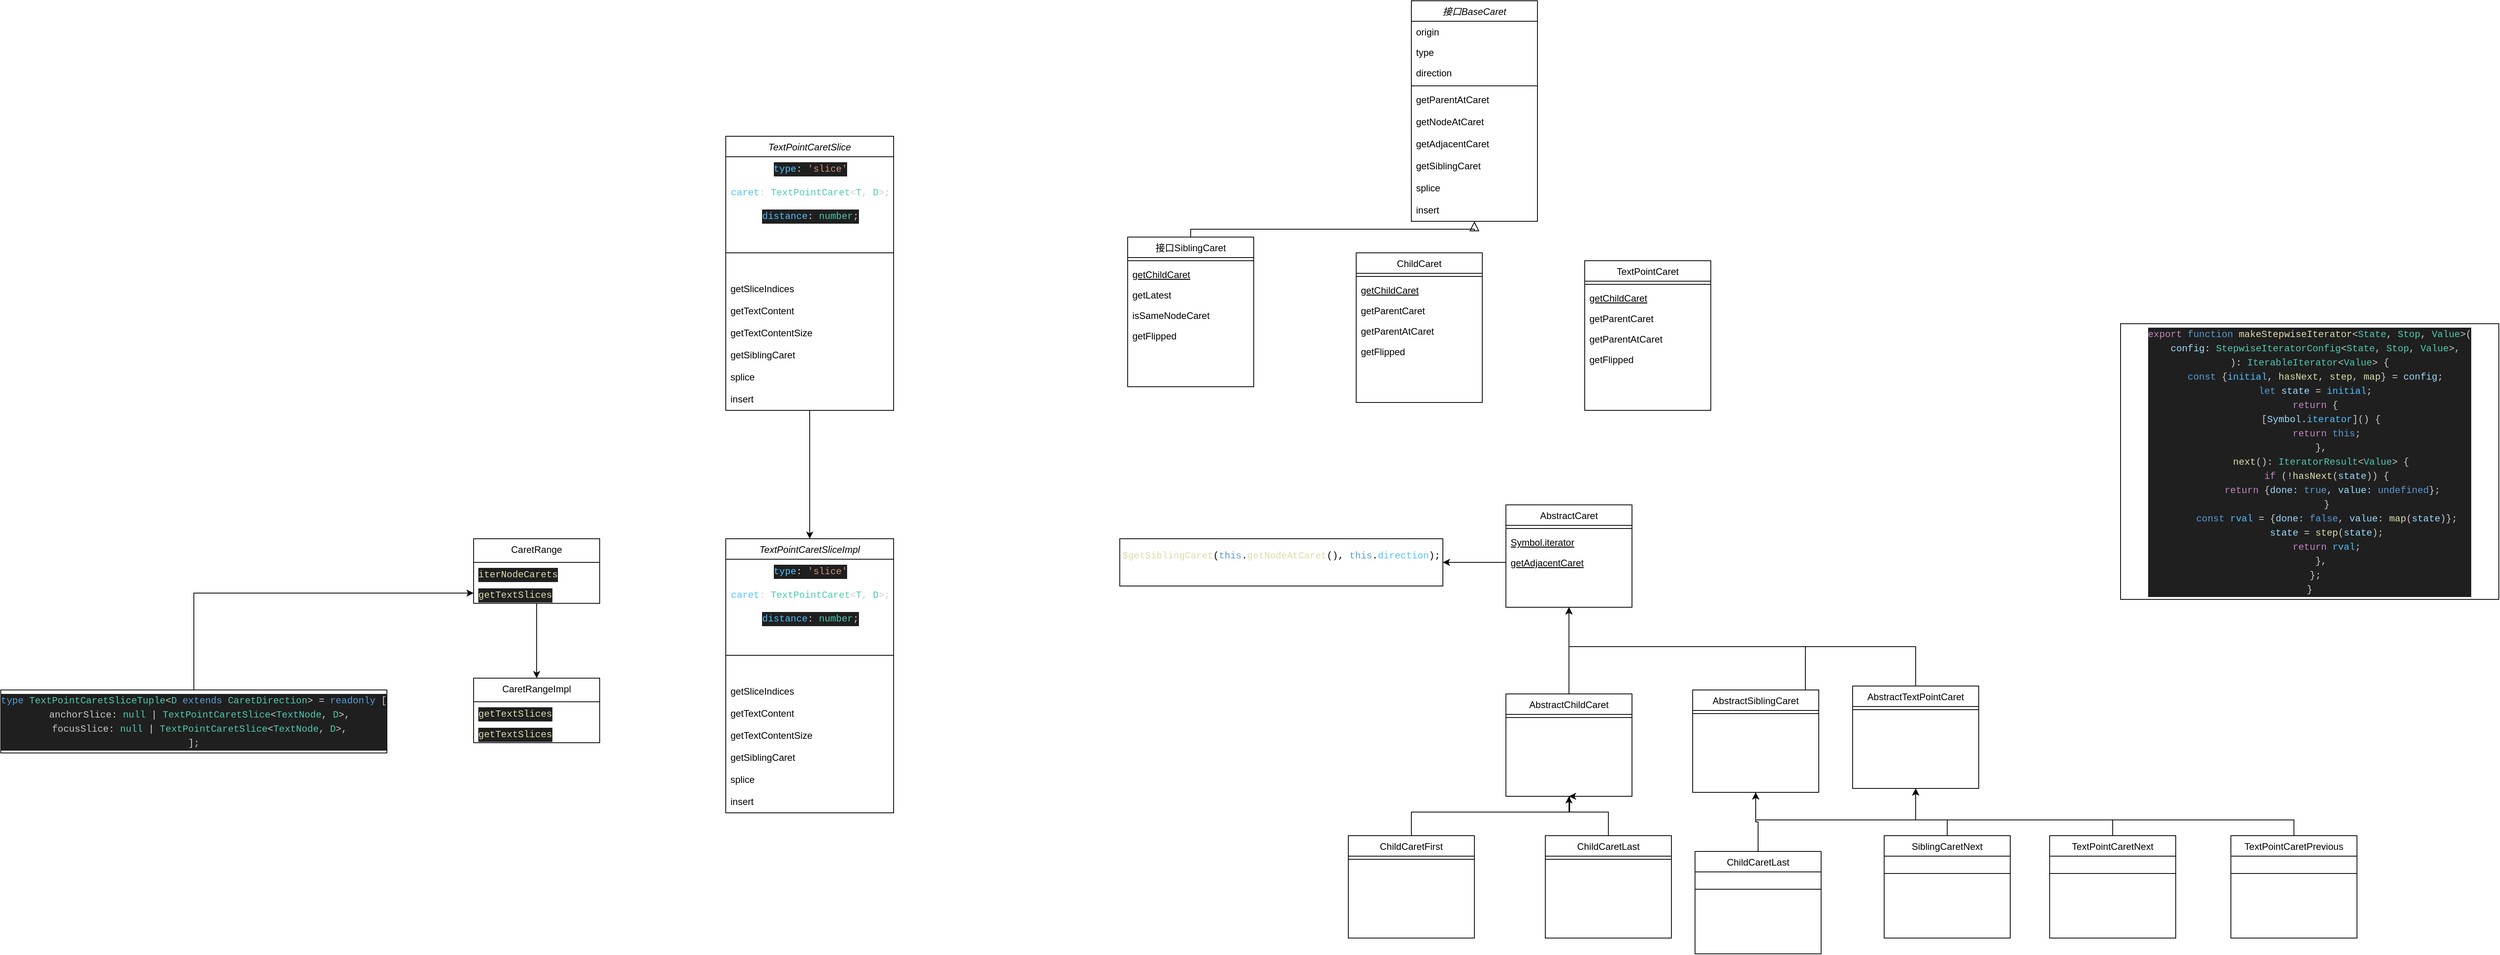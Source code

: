 <mxfile version="26.0.14">
  <diagram id="C5RBs43oDa-KdzZeNtuy" name="Page-1">
    <mxGraphModel dx="4419" dy="2664" grid="1" gridSize="10" guides="1" tooltips="1" connect="1" arrows="1" fold="1" page="1" pageScale="1" pageWidth="827" pageHeight="1169" math="0" shadow="0">
      <root>
        <mxCell id="WIyWlLk6GJQsqaUBKTNV-0" />
        <mxCell id="WIyWlLk6GJQsqaUBKTNV-1" parent="WIyWlLk6GJQsqaUBKTNV-0" />
        <mxCell id="zkfFHV4jXpPFQw0GAbJ--0" value="接口BaseCaret" style="swimlane;fontStyle=2;align=center;verticalAlign=top;childLayout=stackLayout;horizontal=1;startSize=26;horizontalStack=0;resizeParent=1;resizeLast=0;collapsible=1;marginBottom=0;rounded=0;shadow=0;strokeWidth=1;" parent="WIyWlLk6GJQsqaUBKTNV-1" vertex="1">
          <mxGeometry x="150" y="-290" width="160" height="280" as="geometry">
            <mxRectangle x="230" y="140" width="160" height="26" as="alternateBounds" />
          </mxGeometry>
        </mxCell>
        <mxCell id="zkfFHV4jXpPFQw0GAbJ--1" value="origin" style="text;align=left;verticalAlign=top;spacingLeft=4;spacingRight=4;overflow=hidden;rotatable=0;points=[[0,0.5],[1,0.5]];portConstraint=eastwest;" parent="zkfFHV4jXpPFQw0GAbJ--0" vertex="1">
          <mxGeometry y="26" width="160" height="26" as="geometry" />
        </mxCell>
        <mxCell id="zkfFHV4jXpPFQw0GAbJ--2" value="type" style="text;align=left;verticalAlign=top;spacingLeft=4;spacingRight=4;overflow=hidden;rotatable=0;points=[[0,0.5],[1,0.5]];portConstraint=eastwest;rounded=0;shadow=0;html=0;" parent="zkfFHV4jXpPFQw0GAbJ--0" vertex="1">
          <mxGeometry y="52" width="160" height="26" as="geometry" />
        </mxCell>
        <mxCell id="zkfFHV4jXpPFQw0GAbJ--3" value="direction" style="text;align=left;verticalAlign=top;spacingLeft=4;spacingRight=4;overflow=hidden;rotatable=0;points=[[0,0.5],[1,0.5]];portConstraint=eastwest;rounded=0;shadow=0;html=0;" parent="zkfFHV4jXpPFQw0GAbJ--0" vertex="1">
          <mxGeometry y="78" width="160" height="26" as="geometry" />
        </mxCell>
        <mxCell id="zkfFHV4jXpPFQw0GAbJ--4" value="" style="line;html=1;strokeWidth=1;align=left;verticalAlign=middle;spacingTop=-1;spacingLeft=3;spacingRight=3;rotatable=0;labelPosition=right;points=[];portConstraint=eastwest;" parent="zkfFHV4jXpPFQw0GAbJ--0" vertex="1">
          <mxGeometry y="104" width="160" height="8" as="geometry" />
        </mxCell>
        <mxCell id="8Ih2QXF4nM2iVzJBRF_V-1" value="getParentAtCaret" style="text;align=left;verticalAlign=top;spacingLeft=4;spacingRight=4;overflow=hidden;rotatable=0;points=[[0,0.5],[1,0.5]];portConstraint=eastwest;" vertex="1" parent="zkfFHV4jXpPFQw0GAbJ--0">
          <mxGeometry y="112" width="160" height="28" as="geometry" />
        </mxCell>
        <mxCell id="8Ih2QXF4nM2iVzJBRF_V-3" value="getNodeAtCaret" style="text;align=left;verticalAlign=top;spacingLeft=4;spacingRight=4;overflow=hidden;rotatable=0;points=[[0,0.5],[1,0.5]];portConstraint=eastwest;" vertex="1" parent="zkfFHV4jXpPFQw0GAbJ--0">
          <mxGeometry y="140" width="160" height="28" as="geometry" />
        </mxCell>
        <mxCell id="8Ih2QXF4nM2iVzJBRF_V-4" value="getAdjacentCaret" style="text;align=left;verticalAlign=top;spacingLeft=4;spacingRight=4;overflow=hidden;rotatable=0;points=[[0,0.5],[1,0.5]];portConstraint=eastwest;" vertex="1" parent="zkfFHV4jXpPFQw0GAbJ--0">
          <mxGeometry y="168" width="160" height="28" as="geometry" />
        </mxCell>
        <mxCell id="8Ih2QXF4nM2iVzJBRF_V-6" value="getSiblingCaret" style="text;align=left;verticalAlign=top;spacingLeft=4;spacingRight=4;overflow=hidden;rotatable=0;points=[[0,0.5],[1,0.5]];portConstraint=eastwest;" vertex="1" parent="zkfFHV4jXpPFQw0GAbJ--0">
          <mxGeometry y="196" width="160" height="28" as="geometry" />
        </mxCell>
        <mxCell id="8Ih2QXF4nM2iVzJBRF_V-5" value="splice" style="text;align=left;verticalAlign=top;spacingLeft=4;spacingRight=4;overflow=hidden;rotatable=0;points=[[0,0.5],[1,0.5]];portConstraint=eastwest;" vertex="1" parent="zkfFHV4jXpPFQw0GAbJ--0">
          <mxGeometry y="224" width="160" height="28" as="geometry" />
        </mxCell>
        <mxCell id="zkfFHV4jXpPFQw0GAbJ--5" value="insert" style="text;align=left;verticalAlign=top;spacingLeft=4;spacingRight=4;overflow=hidden;rotatable=0;points=[[0,0.5],[1,0.5]];portConstraint=eastwest;" parent="zkfFHV4jXpPFQw0GAbJ--0" vertex="1">
          <mxGeometry y="252" width="160" height="28" as="geometry" />
        </mxCell>
        <mxCell id="zkfFHV4jXpPFQw0GAbJ--6" value="接口SiblingCaret" style="swimlane;fontStyle=0;align=center;verticalAlign=top;childLayout=stackLayout;horizontal=1;startSize=26;horizontalStack=0;resizeParent=1;resizeLast=0;collapsible=1;marginBottom=0;rounded=0;shadow=0;strokeWidth=1;" parent="WIyWlLk6GJQsqaUBKTNV-1" vertex="1">
          <mxGeometry x="-210" y="10" width="160" height="190" as="geometry">
            <mxRectangle x="130" y="380" width="160" height="26" as="alternateBounds" />
          </mxGeometry>
        </mxCell>
        <mxCell id="zkfFHV4jXpPFQw0GAbJ--9" value="" style="line;html=1;strokeWidth=1;align=left;verticalAlign=middle;spacingTop=-1;spacingLeft=3;spacingRight=3;rotatable=0;labelPosition=right;points=[];portConstraint=eastwest;" parent="zkfFHV4jXpPFQw0GAbJ--6" vertex="1">
          <mxGeometry y="26" width="160" height="8" as="geometry" />
        </mxCell>
        <mxCell id="zkfFHV4jXpPFQw0GAbJ--10" value="getChildCaret" style="text;align=left;verticalAlign=top;spacingLeft=4;spacingRight=4;overflow=hidden;rotatable=0;points=[[0,0.5],[1,0.5]];portConstraint=eastwest;fontStyle=4" parent="zkfFHV4jXpPFQw0GAbJ--6" vertex="1">
          <mxGeometry y="34" width="160" height="26" as="geometry" />
        </mxCell>
        <mxCell id="8Ih2QXF4nM2iVzJBRF_V-7" value="getLatest" style="text;align=left;verticalAlign=top;spacingLeft=4;spacingRight=4;overflow=hidden;rotatable=0;points=[[0,0.5],[1,0.5]];portConstraint=eastwest;" vertex="1" parent="zkfFHV4jXpPFQw0GAbJ--6">
          <mxGeometry y="60" width="160" height="26" as="geometry" />
        </mxCell>
        <mxCell id="8Ih2QXF4nM2iVzJBRF_V-8" value="isSameNodeCaret" style="text;align=left;verticalAlign=top;spacingLeft=4;spacingRight=4;overflow=hidden;rotatable=0;points=[[0,0.5],[1,0.5]];portConstraint=eastwest;" vertex="1" parent="zkfFHV4jXpPFQw0GAbJ--6">
          <mxGeometry y="86" width="160" height="26" as="geometry" />
        </mxCell>
        <mxCell id="zkfFHV4jXpPFQw0GAbJ--11" value="getFlipped" style="text;align=left;verticalAlign=top;spacingLeft=4;spacingRight=4;overflow=hidden;rotatable=0;points=[[0,0.5],[1,0.5]];portConstraint=eastwest;" parent="zkfFHV4jXpPFQw0GAbJ--6" vertex="1">
          <mxGeometry y="112" width="160" height="26" as="geometry" />
        </mxCell>
        <mxCell id="zkfFHV4jXpPFQw0GAbJ--12" value="" style="endArrow=block;endSize=10;endFill=0;shadow=0;strokeWidth=1;rounded=0;curved=0;edgeStyle=elbowEdgeStyle;elbow=vertical;" parent="WIyWlLk6GJQsqaUBKTNV-1" source="zkfFHV4jXpPFQw0GAbJ--6" target="zkfFHV4jXpPFQw0GAbJ--0" edge="1">
          <mxGeometry width="160" relative="1" as="geometry">
            <mxPoint x="200" y="203" as="sourcePoint" />
            <mxPoint x="200" y="203" as="targetPoint" />
          </mxGeometry>
        </mxCell>
        <mxCell id="8Ih2QXF4nM2iVzJBRF_V-15" value="ChildCaret" style="swimlane;fontStyle=0;align=center;verticalAlign=top;childLayout=stackLayout;horizontal=1;startSize=26;horizontalStack=0;resizeParent=1;resizeLast=0;collapsible=1;marginBottom=0;rounded=0;shadow=0;strokeWidth=1;" vertex="1" parent="WIyWlLk6GJQsqaUBKTNV-1">
          <mxGeometry x="80" y="30" width="160" height="190" as="geometry">
            <mxRectangle x="130" y="380" width="160" height="26" as="alternateBounds" />
          </mxGeometry>
        </mxCell>
        <mxCell id="8Ih2QXF4nM2iVzJBRF_V-16" value="" style="line;html=1;strokeWidth=1;align=left;verticalAlign=middle;spacingTop=-1;spacingLeft=3;spacingRight=3;rotatable=0;labelPosition=right;points=[];portConstraint=eastwest;" vertex="1" parent="8Ih2QXF4nM2iVzJBRF_V-15">
          <mxGeometry y="26" width="160" height="8" as="geometry" />
        </mxCell>
        <mxCell id="8Ih2QXF4nM2iVzJBRF_V-17" value="getChildCaret" style="text;align=left;verticalAlign=top;spacingLeft=4;spacingRight=4;overflow=hidden;rotatable=0;points=[[0,0.5],[1,0.5]];portConstraint=eastwest;fontStyle=4" vertex="1" parent="8Ih2QXF4nM2iVzJBRF_V-15">
          <mxGeometry y="34" width="160" height="26" as="geometry" />
        </mxCell>
        <mxCell id="8Ih2QXF4nM2iVzJBRF_V-18" value="getParentCaret" style="text;align=left;verticalAlign=top;spacingLeft=4;spacingRight=4;overflow=hidden;rotatable=0;points=[[0,0.5],[1,0.5]];portConstraint=eastwest;" vertex="1" parent="8Ih2QXF4nM2iVzJBRF_V-15">
          <mxGeometry y="60" width="160" height="26" as="geometry" />
        </mxCell>
        <mxCell id="8Ih2QXF4nM2iVzJBRF_V-19" value="getParentAtCaret" style="text;align=left;verticalAlign=top;spacingLeft=4;spacingRight=4;overflow=hidden;rotatable=0;points=[[0,0.5],[1,0.5]];portConstraint=eastwest;" vertex="1" parent="8Ih2QXF4nM2iVzJBRF_V-15">
          <mxGeometry y="86" width="160" height="26" as="geometry" />
        </mxCell>
        <mxCell id="8Ih2QXF4nM2iVzJBRF_V-20" value="getFlipped" style="text;align=left;verticalAlign=top;spacingLeft=4;spacingRight=4;overflow=hidden;rotatable=0;points=[[0,0.5],[1,0.5]];portConstraint=eastwest;" vertex="1" parent="8Ih2QXF4nM2iVzJBRF_V-15">
          <mxGeometry y="112" width="160" height="26" as="geometry" />
        </mxCell>
        <mxCell id="8Ih2QXF4nM2iVzJBRF_V-21" value="TextPointCaret" style="swimlane;fontStyle=0;align=center;verticalAlign=top;childLayout=stackLayout;horizontal=1;startSize=26;horizontalStack=0;resizeParent=1;resizeLast=0;collapsible=1;marginBottom=0;rounded=0;shadow=0;strokeWidth=1;" vertex="1" parent="WIyWlLk6GJQsqaUBKTNV-1">
          <mxGeometry x="370" y="40" width="160" height="190" as="geometry">
            <mxRectangle x="130" y="380" width="160" height="26" as="alternateBounds" />
          </mxGeometry>
        </mxCell>
        <mxCell id="8Ih2QXF4nM2iVzJBRF_V-22" value="" style="line;html=1;strokeWidth=1;align=left;verticalAlign=middle;spacingTop=-1;spacingLeft=3;spacingRight=3;rotatable=0;labelPosition=right;points=[];portConstraint=eastwest;" vertex="1" parent="8Ih2QXF4nM2iVzJBRF_V-21">
          <mxGeometry y="26" width="160" height="8" as="geometry" />
        </mxCell>
        <mxCell id="8Ih2QXF4nM2iVzJBRF_V-23" value="getChildCaret" style="text;align=left;verticalAlign=top;spacingLeft=4;spacingRight=4;overflow=hidden;rotatable=0;points=[[0,0.5],[1,0.5]];portConstraint=eastwest;fontStyle=4" vertex="1" parent="8Ih2QXF4nM2iVzJBRF_V-21">
          <mxGeometry y="34" width="160" height="26" as="geometry" />
        </mxCell>
        <mxCell id="8Ih2QXF4nM2iVzJBRF_V-24" value="getParentCaret" style="text;align=left;verticalAlign=top;spacingLeft=4;spacingRight=4;overflow=hidden;rotatable=0;points=[[0,0.5],[1,0.5]];portConstraint=eastwest;" vertex="1" parent="8Ih2QXF4nM2iVzJBRF_V-21">
          <mxGeometry y="60" width="160" height="26" as="geometry" />
        </mxCell>
        <mxCell id="8Ih2QXF4nM2iVzJBRF_V-25" value="getParentAtCaret" style="text;align=left;verticalAlign=top;spacingLeft=4;spacingRight=4;overflow=hidden;rotatable=0;points=[[0,0.5],[1,0.5]];portConstraint=eastwest;" vertex="1" parent="8Ih2QXF4nM2iVzJBRF_V-21">
          <mxGeometry y="86" width="160" height="26" as="geometry" />
        </mxCell>
        <mxCell id="8Ih2QXF4nM2iVzJBRF_V-26" value="getFlipped" style="text;align=left;verticalAlign=top;spacingLeft=4;spacingRight=4;overflow=hidden;rotatable=0;points=[[0,0.5],[1,0.5]];portConstraint=eastwest;" vertex="1" parent="8Ih2QXF4nM2iVzJBRF_V-21">
          <mxGeometry y="112" width="160" height="26" as="geometry" />
        </mxCell>
        <mxCell id="8Ih2QXF4nM2iVzJBRF_V-340" value="" style="edgeStyle=orthogonalEdgeStyle;rounded=0;orthogonalLoop=1;jettySize=auto;html=1;" edge="1" parent="WIyWlLk6GJQsqaUBKTNV-1" source="8Ih2QXF4nM2iVzJBRF_V-183" target="8Ih2QXF4nM2iVzJBRF_V-329">
          <mxGeometry relative="1" as="geometry" />
        </mxCell>
        <mxCell id="8Ih2QXF4nM2iVzJBRF_V-183" value="TextPointCaretSlice" style="swimlane;fontStyle=2;align=center;verticalAlign=top;childLayout=stackLayout;horizontal=1;startSize=26;horizontalStack=0;resizeParent=1;resizeLast=0;collapsible=1;marginBottom=0;rounded=0;shadow=0;strokeWidth=1;" vertex="1" parent="WIyWlLk6GJQsqaUBKTNV-1">
          <mxGeometry x="-720" y="-118" width="213" height="348" as="geometry">
            <mxRectangle x="230" y="140" width="160" height="26" as="alternateBounds" />
          </mxGeometry>
        </mxCell>
        <mxCell id="8Ih2QXF4nM2iVzJBRF_V-324" value="&lt;div style=&quot;color: rgb(204, 204, 204); background-color: rgb(31, 31, 31); font-family: Menlo, Monaco, &amp;quot;Courier New&amp;quot;, monospace; line-height: 18px; white-space-collapse: preserve;&quot;&gt;&lt;span style=&quot;color: #4fc1ff;&quot;&gt;type&lt;/span&gt;&lt;span style=&quot;color: #d4d4d4;&quot;&gt;:&lt;/span&gt; &lt;span style=&quot;color: #ce9178;&quot;&gt;&#39;slice&#39;&lt;/span&gt;&lt;/div&gt;" style="text;html=1;align=center;verticalAlign=middle;resizable=0;points=[];autosize=1;strokeColor=none;fillColor=none;" vertex="1" parent="8Ih2QXF4nM2iVzJBRF_V-183">
          <mxGeometry y="26" width="213" height="30" as="geometry" />
        </mxCell>
        <mxCell id="8Ih2QXF4nM2iVzJBRF_V-327" value="&lt;div style=&quot;color: rgb(204, 204, 204); font-family: Menlo, Monaco, &amp;quot;Courier New&amp;quot;, monospace; line-height: 18px; white-space-collapse: preserve;&quot;&gt;&lt;span style=&quot;background-color: rgb(255, 255, 255);&quot;&gt;&lt;span style=&quot;color: rgb(79, 193, 255);&quot;&gt;caret&lt;/span&gt;&lt;span style=&quot;color: rgb(212, 212, 212);&quot;&gt;:&lt;/span&gt; &lt;span style=&quot;color: rgb(78, 201, 176);&quot;&gt;TextPointCaret&lt;/span&gt;&amp;lt;&lt;span style=&quot;color: rgb(78, 201, 176);&quot;&gt;T&lt;/span&gt;, &lt;span style=&quot;color: rgb(78, 201, 176);&quot;&gt;D&lt;/span&gt;&amp;gt;;&lt;/span&gt;&lt;/div&gt;" style="text;html=1;align=center;verticalAlign=middle;resizable=0;points=[];autosize=1;strokeColor=none;fillColor=none;" vertex="1" parent="8Ih2QXF4nM2iVzJBRF_V-183">
          <mxGeometry y="56" width="213" height="30" as="geometry" />
        </mxCell>
        <mxCell id="8Ih2QXF4nM2iVzJBRF_V-328" value="&lt;div style=&quot;color: rgb(204, 204, 204); background-color: rgb(31, 31, 31); font-family: Menlo, Monaco, &amp;quot;Courier New&amp;quot;, monospace; line-height: 18px; white-space-collapse: preserve;&quot;&gt;&lt;span style=&quot;color: #4fc1ff;&quot;&gt;distance&lt;/span&gt;&lt;span style=&quot;color: #d4d4d4;&quot;&gt;:&lt;/span&gt; &lt;span style=&quot;color: #4ec9b0;&quot;&gt;number&lt;/span&gt;;&lt;/div&gt;" style="text;html=1;align=center;verticalAlign=middle;resizable=0;points=[];autosize=1;strokeColor=none;fillColor=none;" vertex="1" parent="8Ih2QXF4nM2iVzJBRF_V-183">
          <mxGeometry y="86" width="213" height="30" as="geometry" />
        </mxCell>
        <mxCell id="8Ih2QXF4nM2iVzJBRF_V-187" value="" style="line;html=1;strokeWidth=1;align=left;verticalAlign=middle;spacingTop=-1;spacingLeft=3;spacingRight=3;rotatable=0;labelPosition=right;points=[];portConstraint=eastwest;" vertex="1" parent="8Ih2QXF4nM2iVzJBRF_V-183">
          <mxGeometry y="116" width="213" height="64" as="geometry" />
        </mxCell>
        <mxCell id="8Ih2QXF4nM2iVzJBRF_V-188" value="getSliceIndices" style="text;align=left;verticalAlign=top;spacingLeft=4;spacingRight=4;overflow=hidden;rotatable=0;points=[[0,0.5],[1,0.5]];portConstraint=eastwest;" vertex="1" parent="8Ih2QXF4nM2iVzJBRF_V-183">
          <mxGeometry y="180" width="213" height="28" as="geometry" />
        </mxCell>
        <mxCell id="8Ih2QXF4nM2iVzJBRF_V-189" value="getTextContent" style="text;align=left;verticalAlign=top;spacingLeft=4;spacingRight=4;overflow=hidden;rotatable=0;points=[[0,0.5],[1,0.5]];portConstraint=eastwest;" vertex="1" parent="8Ih2QXF4nM2iVzJBRF_V-183">
          <mxGeometry y="208" width="213" height="28" as="geometry" />
        </mxCell>
        <mxCell id="8Ih2QXF4nM2iVzJBRF_V-190" value="getTextContentSize" style="text;align=left;verticalAlign=top;spacingLeft=4;spacingRight=4;overflow=hidden;rotatable=0;points=[[0,0.5],[1,0.5]];portConstraint=eastwest;" vertex="1" parent="8Ih2QXF4nM2iVzJBRF_V-183">
          <mxGeometry y="236" width="213" height="28" as="geometry" />
        </mxCell>
        <mxCell id="8Ih2QXF4nM2iVzJBRF_V-191" value="getSiblingCaret" style="text;align=left;verticalAlign=top;spacingLeft=4;spacingRight=4;overflow=hidden;rotatable=0;points=[[0,0.5],[1,0.5]];portConstraint=eastwest;" vertex="1" parent="8Ih2QXF4nM2iVzJBRF_V-183">
          <mxGeometry y="264" width="213" height="28" as="geometry" />
        </mxCell>
        <mxCell id="8Ih2QXF4nM2iVzJBRF_V-192" value="splice" style="text;align=left;verticalAlign=top;spacingLeft=4;spacingRight=4;overflow=hidden;rotatable=0;points=[[0,0.5],[1,0.5]];portConstraint=eastwest;" vertex="1" parent="8Ih2QXF4nM2iVzJBRF_V-183">
          <mxGeometry y="292" width="213" height="28" as="geometry" />
        </mxCell>
        <mxCell id="8Ih2QXF4nM2iVzJBRF_V-193" value="insert" style="text;align=left;verticalAlign=top;spacingLeft=4;spacingRight=4;overflow=hidden;rotatable=0;points=[[0,0.5],[1,0.5]];portConstraint=eastwest;" vertex="1" parent="8Ih2QXF4nM2iVzJBRF_V-183">
          <mxGeometry y="320" width="213" height="28" as="geometry" />
        </mxCell>
        <mxCell id="8Ih2QXF4nM2iVzJBRF_V-207" value="AbstractCaret" style="swimlane;fontStyle=0;align=center;verticalAlign=top;childLayout=stackLayout;horizontal=1;startSize=26;horizontalStack=0;resizeParent=1;resizeLast=0;collapsible=1;marginBottom=0;rounded=0;shadow=0;strokeWidth=1;" vertex="1" parent="WIyWlLk6GJQsqaUBKTNV-1">
          <mxGeometry x="270" y="350" width="160" height="130" as="geometry">
            <mxRectangle x="130" y="380" width="160" height="26" as="alternateBounds" />
          </mxGeometry>
        </mxCell>
        <mxCell id="8Ih2QXF4nM2iVzJBRF_V-208" value="" style="line;html=1;strokeWidth=1;align=left;verticalAlign=middle;spacingTop=-1;spacingLeft=3;spacingRight=3;rotatable=0;labelPosition=right;points=[];portConstraint=eastwest;" vertex="1" parent="8Ih2QXF4nM2iVzJBRF_V-207">
          <mxGeometry y="26" width="160" height="8" as="geometry" />
        </mxCell>
        <mxCell id="8Ih2QXF4nM2iVzJBRF_V-223" value="Symbol.iterator&#xa;" style="text;align=left;verticalAlign=top;spacingLeft=4;spacingRight=4;overflow=hidden;rotatable=0;points=[[0,0.5],[1,0.5]];portConstraint=eastwest;fontStyle=4" vertex="1" parent="8Ih2QXF4nM2iVzJBRF_V-207">
          <mxGeometry y="34" width="160" height="26" as="geometry" />
        </mxCell>
        <mxCell id="8Ih2QXF4nM2iVzJBRF_V-209" value="getAdjacentCaret" style="text;align=left;verticalAlign=top;spacingLeft=4;spacingRight=4;overflow=hidden;rotatable=0;points=[[0,0.5],[1,0.5]];portConstraint=eastwest;fontStyle=4" vertex="1" parent="8Ih2QXF4nM2iVzJBRF_V-207">
          <mxGeometry y="60" width="160" height="26" as="geometry" />
        </mxCell>
        <mxCell id="8Ih2QXF4nM2iVzJBRF_V-219" value="&lt;div style=&quot;color: rgb(204, 204, 204); background-color: rgb(31, 31, 31); font-family: Menlo, Monaco, &amp;quot;Courier New&amp;quot;, monospace; line-height: 18px; white-space: pre;&quot;&gt;&lt;div&gt;&lt;span style=&quot;color: #c586c0;&quot;&gt;export&lt;/span&gt; &lt;span style=&quot;color: #569cd6;&quot;&gt;function&lt;/span&gt; &lt;span style=&quot;color: #dcdcaa;&quot;&gt;makeStepwiseIterator&lt;/span&gt;&amp;lt;&lt;span style=&quot;color: #4ec9b0;&quot;&gt;State&lt;/span&gt;, &lt;span style=&quot;color: #4ec9b0;&quot;&gt;Stop&lt;/span&gt;, &lt;span style=&quot;color: #4ec9b0;&quot;&gt;Value&lt;/span&gt;&amp;gt;(&lt;/div&gt;&lt;div&gt;  &lt;span style=&quot;color: #9cdcfe;&quot;&gt;config&lt;/span&gt;&lt;span style=&quot;color: #d4d4d4;&quot;&gt;:&lt;/span&gt; &lt;span style=&quot;color: #4ec9b0;&quot;&gt;StepwiseIteratorConfig&lt;/span&gt;&amp;lt;&lt;span style=&quot;color: #4ec9b0;&quot;&gt;State&lt;/span&gt;, &lt;span style=&quot;color: #4ec9b0;&quot;&gt;Stop&lt;/span&gt;, &lt;span style=&quot;color: #4ec9b0;&quot;&gt;Value&lt;/span&gt;&amp;gt;,&lt;/div&gt;&lt;div&gt;)&lt;span style=&quot;color: #d4d4d4;&quot;&gt;:&lt;/span&gt; &lt;span style=&quot;color: #4ec9b0;&quot;&gt;IterableIterator&lt;/span&gt;&amp;lt;&lt;span style=&quot;color: #4ec9b0;&quot;&gt;Value&lt;/span&gt;&amp;gt; {&lt;/div&gt;&lt;div&gt;  &lt;span style=&quot;color: #569cd6;&quot;&gt;const&lt;/span&gt; {&lt;span style=&quot;color: #4fc1ff;&quot;&gt;initial&lt;/span&gt;, &lt;span style=&quot;color: #dcdcaa;&quot;&gt;hasNext&lt;/span&gt;, &lt;span style=&quot;color: #dcdcaa;&quot;&gt;step&lt;/span&gt;, &lt;span style=&quot;color: #dcdcaa;&quot;&gt;map&lt;/span&gt;} &lt;span style=&quot;color: #d4d4d4;&quot;&gt;=&lt;/span&gt; &lt;span style=&quot;color: #9cdcfe;&quot;&gt;config&lt;/span&gt;;&lt;/div&gt;&lt;div&gt;  &lt;span style=&quot;color: #569cd6;&quot;&gt;let&lt;/span&gt; &lt;span style=&quot;color: #9cdcfe;&quot;&gt;state&lt;/span&gt; &lt;span style=&quot;color: #d4d4d4;&quot;&gt;=&lt;/span&gt; &lt;span style=&quot;color: #4fc1ff;&quot;&gt;initial&lt;/span&gt;;&lt;/div&gt;&lt;div&gt;  &lt;span style=&quot;color: #c586c0;&quot;&gt;return&lt;/span&gt; {&lt;/div&gt;&lt;div&gt;    [&lt;span style=&quot;color: #9cdcfe;&quot;&gt;Symbol&lt;/span&gt;.&lt;span style=&quot;color: #4fc1ff;&quot;&gt;iterator&lt;/span&gt;]() {&lt;/div&gt;&lt;div&gt;      &lt;span style=&quot;color: #c586c0;&quot;&gt;return&lt;/span&gt; &lt;span style=&quot;color: #569cd6;&quot;&gt;this&lt;/span&gt;;&lt;/div&gt;&lt;div&gt;    },&lt;/div&gt;&lt;div&gt;    &lt;span style=&quot;color: #dcdcaa;&quot;&gt;next&lt;/span&gt;()&lt;span style=&quot;color: #d4d4d4;&quot;&gt;:&lt;/span&gt; &lt;span style=&quot;color: #4ec9b0;&quot;&gt;IteratorResult&lt;/span&gt;&amp;lt;&lt;span style=&quot;color: #4ec9b0;&quot;&gt;Value&lt;/span&gt;&amp;gt; {&lt;/div&gt;&lt;div&gt;      &lt;span style=&quot;color: #c586c0;&quot;&gt;if&lt;/span&gt; (&lt;span style=&quot;color: #d4d4d4;&quot;&gt;!&lt;/span&gt;&lt;span style=&quot;color: #dcdcaa;&quot;&gt;hasNext&lt;/span&gt;(&lt;span style=&quot;color: #9cdcfe;&quot;&gt;state&lt;/span&gt;)) {&lt;/div&gt;&lt;div&gt;        &lt;span style=&quot;color: #c586c0;&quot;&gt;return&lt;/span&gt; {&lt;span style=&quot;color: #9cdcfe;&quot;&gt;done&lt;/span&gt;&lt;span style=&quot;color: #9cdcfe;&quot;&gt;:&lt;/span&gt; &lt;span style=&quot;color: #569cd6;&quot;&gt;true&lt;/span&gt;, &lt;span style=&quot;color: #9cdcfe;&quot;&gt;value&lt;/span&gt;&lt;span style=&quot;color: #9cdcfe;&quot;&gt;:&lt;/span&gt; &lt;span style=&quot;color: #569cd6;&quot;&gt;undefined&lt;/span&gt;};&lt;/div&gt;&lt;div&gt;      }&lt;/div&gt;&lt;div&gt;      &lt;span style=&quot;color: #569cd6;&quot;&gt;const&lt;/span&gt; &lt;span style=&quot;color: #4fc1ff;&quot;&gt;rval&lt;/span&gt; &lt;span style=&quot;color: #d4d4d4;&quot;&gt;=&lt;/span&gt; {&lt;span style=&quot;color: #9cdcfe;&quot;&gt;done&lt;/span&gt;&lt;span style=&quot;color: #9cdcfe;&quot;&gt;:&lt;/span&gt; &lt;span style=&quot;color: #569cd6;&quot;&gt;false&lt;/span&gt;, &lt;span style=&quot;color: #9cdcfe;&quot;&gt;value&lt;/span&gt;&lt;span style=&quot;color: #9cdcfe;&quot;&gt;:&lt;/span&gt; &lt;span style=&quot;color: #dcdcaa;&quot;&gt;map&lt;/span&gt;(&lt;span style=&quot;color: #9cdcfe;&quot;&gt;state&lt;/span&gt;)};&lt;/div&gt;&lt;div&gt;      &lt;span style=&quot;color: #9cdcfe;&quot;&gt;state&lt;/span&gt; &lt;span style=&quot;color: #d4d4d4;&quot;&gt;=&lt;/span&gt; &lt;span style=&quot;color: #dcdcaa;&quot;&gt;step&lt;/span&gt;(&lt;span style=&quot;color: #9cdcfe;&quot;&gt;state&lt;/span&gt;);&lt;/div&gt;&lt;div&gt;      &lt;span style=&quot;color: #c586c0;&quot;&gt;return&lt;/span&gt; &lt;span style=&quot;color: #4fc1ff;&quot;&gt;rval&lt;/span&gt;;&lt;/div&gt;&lt;div&gt;    },&lt;/div&gt;&lt;div&gt;  };&lt;/div&gt;&lt;div&gt;}&lt;/div&gt;&lt;/div&gt;" style="rounded=0;whiteSpace=wrap;html=1;" vertex="1" parent="WIyWlLk6GJQsqaUBKTNV-1">
          <mxGeometry x="1050" y="120" width="480" height="350" as="geometry" />
        </mxCell>
        <mxCell id="8Ih2QXF4nM2iVzJBRF_V-229" value="&lt;div style=&quot;font-family: Menlo, Monaco, &amp;quot;Courier New&amp;quot;, monospace; line-height: 18px; white-space: pre;&quot;&gt;&lt;span style=&quot;background-color: rgb(255, 255, 255);&quot;&gt;&lt;font style=&quot;color: rgb(0, 0, 0);&quot;&gt;&lt;span style=&quot;color: rgb(220, 220, 170);&quot;&gt;$getSiblingCaret&lt;/span&gt;(&lt;span style=&quot;color: rgb(86, 156, 214);&quot;&gt;this&lt;/span&gt;.&lt;span style=&quot;color: rgb(220, 220, 170);&quot;&gt;getNodeAtCaret&lt;/span&gt;(), &lt;span style=&quot;color: rgb(86, 156, 214);&quot;&gt;this&lt;/span&gt;.&lt;span style=&quot;color: rgb(79, 193, 255);&quot;&gt;direction&lt;/span&gt;);&lt;/font&gt;&lt;/span&gt;&lt;/div&gt;&lt;div style=&quot;font-family: Menlo, Monaco, &amp;quot;Courier New&amp;quot;, monospace; line-height: 18px; white-space: pre;&quot;&gt;&lt;span style=&quot;background-color: rgb(255, 255, 255);&quot;&gt;&lt;font style=&quot;color: rgb(0, 0, 0);&quot;&gt;&lt;br&gt;&lt;/font&gt;&lt;/span&gt;&lt;/div&gt;" style="rounded=0;whiteSpace=wrap;html=1;" vertex="1" parent="WIyWlLk6GJQsqaUBKTNV-1">
          <mxGeometry x="-220" y="393" width="410" height="60" as="geometry" />
        </mxCell>
        <mxCell id="8Ih2QXF4nM2iVzJBRF_V-230" style="edgeStyle=orthogonalEdgeStyle;rounded=0;orthogonalLoop=1;jettySize=auto;html=1;" edge="1" parent="WIyWlLk6GJQsqaUBKTNV-1" source="8Ih2QXF4nM2iVzJBRF_V-209" target="8Ih2QXF4nM2iVzJBRF_V-229">
          <mxGeometry relative="1" as="geometry" />
        </mxCell>
        <mxCell id="8Ih2QXF4nM2iVzJBRF_V-235" style="edgeStyle=orthogonalEdgeStyle;rounded=0;orthogonalLoop=1;jettySize=auto;html=1;entryX=0.5;entryY=1;entryDx=0;entryDy=0;" edge="1" parent="WIyWlLk6GJQsqaUBKTNV-1" source="8Ih2QXF4nM2iVzJBRF_V-231" target="8Ih2QXF4nM2iVzJBRF_V-207">
          <mxGeometry relative="1" as="geometry">
            <Array as="points">
              <mxPoint x="350" y="570" />
              <mxPoint x="350" y="570" />
            </Array>
          </mxGeometry>
        </mxCell>
        <mxCell id="8Ih2QXF4nM2iVzJBRF_V-231" value="AbstractChildCaret" style="swimlane;fontStyle=0;align=center;verticalAlign=top;childLayout=stackLayout;horizontal=1;startSize=26;horizontalStack=0;resizeParent=1;resizeLast=0;collapsible=1;marginBottom=0;rounded=0;shadow=0;strokeWidth=1;" vertex="1" parent="WIyWlLk6GJQsqaUBKTNV-1">
          <mxGeometry x="270" y="590" width="160" height="130" as="geometry">
            <mxRectangle x="130" y="380" width="160" height="26" as="alternateBounds" />
          </mxGeometry>
        </mxCell>
        <mxCell id="8Ih2QXF4nM2iVzJBRF_V-232" value="" style="line;html=1;strokeWidth=1;align=left;verticalAlign=middle;spacingTop=-1;spacingLeft=3;spacingRight=3;rotatable=0;labelPosition=right;points=[];portConstraint=eastwest;" vertex="1" parent="8Ih2QXF4nM2iVzJBRF_V-231">
          <mxGeometry y="26" width="160" height="8" as="geometry" />
        </mxCell>
        <mxCell id="8Ih2QXF4nM2iVzJBRF_V-240" style="edgeStyle=orthogonalEdgeStyle;rounded=0;orthogonalLoop=1;jettySize=auto;html=1;" edge="1" parent="WIyWlLk6GJQsqaUBKTNV-1" source="8Ih2QXF4nM2iVzJBRF_V-236">
          <mxGeometry relative="1" as="geometry">
            <mxPoint x="350" y="720" as="targetPoint" />
            <Array as="points">
              <mxPoint x="150" y="740" />
              <mxPoint x="351" y="740" />
            </Array>
          </mxGeometry>
        </mxCell>
        <mxCell id="8Ih2QXF4nM2iVzJBRF_V-236" value="ChildCaretFirst" style="swimlane;fontStyle=0;align=center;verticalAlign=top;childLayout=stackLayout;horizontal=1;startSize=26;horizontalStack=0;resizeParent=1;resizeLast=0;collapsible=1;marginBottom=0;rounded=0;shadow=0;strokeWidth=1;" vertex="1" parent="WIyWlLk6GJQsqaUBKTNV-1">
          <mxGeometry x="70" y="770" width="160" height="130" as="geometry">
            <mxRectangle x="130" y="380" width="160" height="26" as="alternateBounds" />
          </mxGeometry>
        </mxCell>
        <mxCell id="8Ih2QXF4nM2iVzJBRF_V-237" value="" style="line;html=1;strokeWidth=1;align=left;verticalAlign=middle;spacingTop=-1;spacingLeft=3;spacingRight=3;rotatable=0;labelPosition=right;points=[];portConstraint=eastwest;" vertex="1" parent="8Ih2QXF4nM2iVzJBRF_V-236">
          <mxGeometry y="26" width="160" height="8" as="geometry" />
        </mxCell>
        <mxCell id="8Ih2QXF4nM2iVzJBRF_V-241" style="edgeStyle=orthogonalEdgeStyle;rounded=0;orthogonalLoop=1;jettySize=auto;html=1;" edge="1" parent="WIyWlLk6GJQsqaUBKTNV-1" source="8Ih2QXF4nM2iVzJBRF_V-238">
          <mxGeometry relative="1" as="geometry">
            <mxPoint x="350" y="720" as="targetPoint" />
            <Array as="points">
              <mxPoint x="400" y="740" />
              <mxPoint x="350" y="740" />
            </Array>
          </mxGeometry>
        </mxCell>
        <mxCell id="8Ih2QXF4nM2iVzJBRF_V-238" value="ChildCaretLast" style="swimlane;fontStyle=0;align=center;verticalAlign=top;childLayout=stackLayout;horizontal=1;startSize=26;horizontalStack=0;resizeParent=1;resizeLast=0;collapsible=1;marginBottom=0;rounded=0;shadow=0;strokeWidth=1;" vertex="1" parent="WIyWlLk6GJQsqaUBKTNV-1">
          <mxGeometry x="320" y="770" width="160" height="130" as="geometry">
            <mxRectangle x="130" y="380" width="160" height="26" as="alternateBounds" />
          </mxGeometry>
        </mxCell>
        <mxCell id="8Ih2QXF4nM2iVzJBRF_V-239" value="" style="line;html=1;strokeWidth=1;align=left;verticalAlign=middle;spacingTop=-1;spacingLeft=3;spacingRight=3;rotatable=0;labelPosition=right;points=[];portConstraint=eastwest;" vertex="1" parent="8Ih2QXF4nM2iVzJBRF_V-238">
          <mxGeometry y="26" width="160" height="8" as="geometry" />
        </mxCell>
        <mxCell id="8Ih2QXF4nM2iVzJBRF_V-244" style="edgeStyle=orthogonalEdgeStyle;rounded=0;orthogonalLoop=1;jettySize=auto;html=1;entryX=0.5;entryY=1;entryDx=0;entryDy=0;" edge="1" parent="WIyWlLk6GJQsqaUBKTNV-1" source="8Ih2QXF4nM2iVzJBRF_V-242" target="8Ih2QXF4nM2iVzJBRF_V-207">
          <mxGeometry relative="1" as="geometry">
            <Array as="points">
              <mxPoint x="650" y="530" />
              <mxPoint x="350" y="530" />
            </Array>
          </mxGeometry>
        </mxCell>
        <mxCell id="8Ih2QXF4nM2iVzJBRF_V-242" value="AbstractSiblingCaret" style="swimlane;fontStyle=0;align=center;verticalAlign=top;childLayout=stackLayout;horizontal=1;startSize=26;horizontalStack=0;resizeParent=1;resizeLast=0;collapsible=1;marginBottom=0;rounded=0;shadow=0;strokeWidth=1;" vertex="1" parent="WIyWlLk6GJQsqaUBKTNV-1">
          <mxGeometry x="507" y="585" width="160" height="130" as="geometry">
            <mxRectangle x="130" y="380" width="160" height="26" as="alternateBounds" />
          </mxGeometry>
        </mxCell>
        <mxCell id="8Ih2QXF4nM2iVzJBRF_V-243" value="" style="line;html=1;strokeWidth=1;align=left;verticalAlign=middle;spacingTop=-1;spacingLeft=3;spacingRight=3;rotatable=0;labelPosition=right;points=[];portConstraint=eastwest;" vertex="1" parent="8Ih2QXF4nM2iVzJBRF_V-242">
          <mxGeometry y="26" width="160" height="8" as="geometry" />
        </mxCell>
        <mxCell id="8Ih2QXF4nM2iVzJBRF_V-247" style="edgeStyle=orthogonalEdgeStyle;rounded=0;orthogonalLoop=1;jettySize=auto;html=1;entryX=0.5;entryY=1;entryDx=0;entryDy=0;" edge="1" parent="WIyWlLk6GJQsqaUBKTNV-1" source="8Ih2QXF4nM2iVzJBRF_V-245" target="8Ih2QXF4nM2iVzJBRF_V-207">
          <mxGeometry relative="1" as="geometry">
            <Array as="points">
              <mxPoint x="790" y="530" />
              <mxPoint x="350" y="530" />
            </Array>
          </mxGeometry>
        </mxCell>
        <mxCell id="8Ih2QXF4nM2iVzJBRF_V-245" value="AbstractTextPointCaret" style="swimlane;fontStyle=0;align=center;verticalAlign=top;childLayout=stackLayout;horizontal=1;startSize=26;horizontalStack=0;resizeParent=1;resizeLast=0;collapsible=1;marginBottom=0;rounded=0;shadow=0;strokeWidth=1;" vertex="1" parent="WIyWlLk6GJQsqaUBKTNV-1">
          <mxGeometry x="710" y="580" width="160" height="130" as="geometry">
            <mxRectangle x="130" y="380" width="160" height="26" as="alternateBounds" />
          </mxGeometry>
        </mxCell>
        <mxCell id="8Ih2QXF4nM2iVzJBRF_V-246" value="" style="line;html=1;strokeWidth=1;align=left;verticalAlign=middle;spacingTop=-1;spacingLeft=3;spacingRight=3;rotatable=0;labelPosition=right;points=[];portConstraint=eastwest;" vertex="1" parent="8Ih2QXF4nM2iVzJBRF_V-245">
          <mxGeometry y="26" width="160" height="8" as="geometry" />
        </mxCell>
        <mxCell id="8Ih2QXF4nM2iVzJBRF_V-250" style="edgeStyle=orthogonalEdgeStyle;rounded=0;orthogonalLoop=1;jettySize=auto;html=1;entryX=0.5;entryY=1;entryDx=0;entryDy=0;" edge="1" parent="WIyWlLk6GJQsqaUBKTNV-1" source="8Ih2QXF4nM2iVzJBRF_V-248" target="8Ih2QXF4nM2iVzJBRF_V-242">
          <mxGeometry relative="1" as="geometry" />
        </mxCell>
        <mxCell id="8Ih2QXF4nM2iVzJBRF_V-248" value="ChildCaretLast" style="swimlane;fontStyle=0;align=center;verticalAlign=top;childLayout=stackLayout;horizontal=1;startSize=26;horizontalStack=0;resizeParent=1;resizeLast=0;collapsible=1;marginBottom=0;rounded=0;shadow=0;strokeWidth=1;" vertex="1" parent="WIyWlLk6GJQsqaUBKTNV-1">
          <mxGeometry x="510" y="790" width="160" height="130" as="geometry">
            <mxRectangle x="130" y="380" width="160" height="26" as="alternateBounds" />
          </mxGeometry>
        </mxCell>
        <mxCell id="8Ih2QXF4nM2iVzJBRF_V-249" value="" style="line;html=1;strokeWidth=1;align=left;verticalAlign=middle;spacingTop=-1;spacingLeft=3;spacingRight=3;rotatable=0;labelPosition=right;points=[];portConstraint=eastwest;" vertex="1" parent="8Ih2QXF4nM2iVzJBRF_V-248">
          <mxGeometry y="26" width="160" height="44" as="geometry" />
        </mxCell>
        <mxCell id="8Ih2QXF4nM2iVzJBRF_V-254" style="edgeStyle=orthogonalEdgeStyle;rounded=0;orthogonalLoop=1;jettySize=auto;html=1;entryX=0.5;entryY=1;entryDx=0;entryDy=0;" edge="1" parent="WIyWlLk6GJQsqaUBKTNV-1" source="8Ih2QXF4nM2iVzJBRF_V-252" target="8Ih2QXF4nM2iVzJBRF_V-242">
          <mxGeometry relative="1" as="geometry">
            <Array as="points">
              <mxPoint x="830" y="750" />
              <mxPoint x="587" y="750" />
            </Array>
          </mxGeometry>
        </mxCell>
        <mxCell id="8Ih2QXF4nM2iVzJBRF_V-252" value="SiblingCaretNext" style="swimlane;fontStyle=0;align=center;verticalAlign=top;childLayout=stackLayout;horizontal=1;startSize=26;horizontalStack=0;resizeParent=1;resizeLast=0;collapsible=1;marginBottom=0;rounded=0;shadow=0;strokeWidth=1;" vertex="1" parent="WIyWlLk6GJQsqaUBKTNV-1">
          <mxGeometry x="750" y="770" width="160" height="130" as="geometry">
            <mxRectangle x="130" y="380" width="160" height="26" as="alternateBounds" />
          </mxGeometry>
        </mxCell>
        <mxCell id="8Ih2QXF4nM2iVzJBRF_V-253" value="" style="line;html=1;strokeWidth=1;align=left;verticalAlign=middle;spacingTop=-1;spacingLeft=3;spacingRight=3;rotatable=0;labelPosition=right;points=[];portConstraint=eastwest;" vertex="1" parent="8Ih2QXF4nM2iVzJBRF_V-252">
          <mxGeometry y="26" width="160" height="44" as="geometry" />
        </mxCell>
        <mxCell id="8Ih2QXF4nM2iVzJBRF_V-257" style="edgeStyle=orthogonalEdgeStyle;rounded=0;orthogonalLoop=1;jettySize=auto;html=1;entryX=0.5;entryY=1;entryDx=0;entryDy=0;" edge="1" parent="WIyWlLk6GJQsqaUBKTNV-1" source="8Ih2QXF4nM2iVzJBRF_V-255" target="8Ih2QXF4nM2iVzJBRF_V-245">
          <mxGeometry relative="1" as="geometry">
            <Array as="points">
              <mxPoint x="1040" y="750" />
              <mxPoint x="790" y="750" />
            </Array>
          </mxGeometry>
        </mxCell>
        <mxCell id="8Ih2QXF4nM2iVzJBRF_V-255" value="TextPointCaretNext" style="swimlane;fontStyle=0;align=center;verticalAlign=top;childLayout=stackLayout;horizontal=1;startSize=26;horizontalStack=0;resizeParent=1;resizeLast=0;collapsible=1;marginBottom=0;rounded=0;shadow=0;strokeWidth=1;" vertex="1" parent="WIyWlLk6GJQsqaUBKTNV-1">
          <mxGeometry x="960" y="770" width="160" height="130" as="geometry">
            <mxRectangle x="130" y="380" width="160" height="26" as="alternateBounds" />
          </mxGeometry>
        </mxCell>
        <mxCell id="8Ih2QXF4nM2iVzJBRF_V-256" value="" style="line;html=1;strokeWidth=1;align=left;verticalAlign=middle;spacingTop=-1;spacingLeft=3;spacingRight=3;rotatable=0;labelPosition=right;points=[];portConstraint=eastwest;" vertex="1" parent="8Ih2QXF4nM2iVzJBRF_V-255">
          <mxGeometry y="26" width="160" height="44" as="geometry" />
        </mxCell>
        <mxCell id="8Ih2QXF4nM2iVzJBRF_V-260" style="edgeStyle=orthogonalEdgeStyle;rounded=0;orthogonalLoop=1;jettySize=auto;html=1;entryX=0.5;entryY=1;entryDx=0;entryDy=0;" edge="1" parent="WIyWlLk6GJQsqaUBKTNV-1" source="8Ih2QXF4nM2iVzJBRF_V-258" target="8Ih2QXF4nM2iVzJBRF_V-245">
          <mxGeometry relative="1" as="geometry">
            <Array as="points">
              <mxPoint x="1270" y="750" />
              <mxPoint x="790" y="750" />
            </Array>
          </mxGeometry>
        </mxCell>
        <mxCell id="8Ih2QXF4nM2iVzJBRF_V-258" value="TextPointCaretPrevious" style="swimlane;fontStyle=0;align=center;verticalAlign=top;childLayout=stackLayout;horizontal=1;startSize=26;horizontalStack=0;resizeParent=1;resizeLast=0;collapsible=1;marginBottom=0;rounded=0;shadow=0;strokeWidth=1;" vertex="1" parent="WIyWlLk6GJQsqaUBKTNV-1">
          <mxGeometry x="1190" y="770" width="160" height="130" as="geometry">
            <mxRectangle x="130" y="380" width="160" height="26" as="alternateBounds" />
          </mxGeometry>
        </mxCell>
        <mxCell id="8Ih2QXF4nM2iVzJBRF_V-259" value="" style="line;html=1;strokeWidth=1;align=left;verticalAlign=middle;spacingTop=-1;spacingLeft=3;spacingRight=3;rotatable=0;labelPosition=right;points=[];portConstraint=eastwest;" vertex="1" parent="8Ih2QXF4nM2iVzJBRF_V-258">
          <mxGeometry y="26" width="160" height="44" as="geometry" />
        </mxCell>
        <mxCell id="8Ih2QXF4nM2iVzJBRF_V-305" value="" style="edgeStyle=orthogonalEdgeStyle;rounded=0;orthogonalLoop=1;jettySize=auto;html=1;" edge="1" parent="WIyWlLk6GJQsqaUBKTNV-1" source="8Ih2QXF4nM2iVzJBRF_V-261" target="8Ih2QXF4nM2iVzJBRF_V-302">
          <mxGeometry relative="1" as="geometry" />
        </mxCell>
        <mxCell id="8Ih2QXF4nM2iVzJBRF_V-261" value="CaretRange" style="swimlane;fontStyle=0;align=center;verticalAlign=top;childLayout=stackLayout;horizontal=1;startSize=30;horizontalStack=0;resizeParent=1;resizeLast=0;collapsible=1;marginBottom=0;rounded=0;shadow=0;strokeWidth=1;" vertex="1" parent="WIyWlLk6GJQsqaUBKTNV-1">
          <mxGeometry x="-1040" y="393" width="160" height="82" as="geometry">
            <mxRectangle x="-240" y="1000" width="160" height="26" as="alternateBounds" />
          </mxGeometry>
        </mxCell>
        <mxCell id="8Ih2QXF4nM2iVzJBRF_V-297" value="&lt;div style=&quot;color: rgb(204, 204, 204); background-color: rgb(31, 31, 31); font-family: Menlo, Monaco, &amp;quot;Courier New&amp;quot;, monospace; line-height: 18px; white-space: pre;&quot;&gt;&lt;span style=&quot;color: #dcdcaa;&quot;&gt;iterNodeCarets&lt;/span&gt;&lt;/div&gt;" style="text;strokeColor=none;fillColor=none;align=left;verticalAlign=top;spacingLeft=4;spacingRight=4;overflow=hidden;rotatable=0;points=[[0,0.5],[1,0.5]];portConstraint=eastwest;whiteSpace=wrap;html=1;" vertex="1" parent="8Ih2QXF4nM2iVzJBRF_V-261">
          <mxGeometry y="30" width="160" height="26" as="geometry" />
        </mxCell>
        <mxCell id="8Ih2QXF4nM2iVzJBRF_V-296" value="&lt;div style=&quot;color: rgb(204, 204, 204); background-color: rgb(31, 31, 31); font-family: Menlo, Monaco, &amp;quot;Courier New&amp;quot;, monospace; line-height: 18px; white-space: pre;&quot;&gt;&lt;div style=&quot;line-height: 18px;&quot;&gt;&lt;span style=&quot;color: #dcdcaa;&quot;&gt;getTextSlices&lt;/span&gt;&lt;/div&gt;&lt;/div&gt;" style="text;strokeColor=none;fillColor=none;align=left;verticalAlign=top;spacingLeft=4;spacingRight=4;overflow=hidden;rotatable=0;points=[[0,0.5],[1,0.5]];portConstraint=eastwest;whiteSpace=wrap;html=1;" vertex="1" parent="8Ih2QXF4nM2iVzJBRF_V-261">
          <mxGeometry y="56" width="160" height="26" as="geometry" />
        </mxCell>
        <mxCell id="8Ih2QXF4nM2iVzJBRF_V-301" style="edgeStyle=orthogonalEdgeStyle;rounded=0;orthogonalLoop=1;jettySize=auto;html=1;entryX=0;entryY=0.5;entryDx=0;entryDy=0;" edge="1" parent="WIyWlLk6GJQsqaUBKTNV-1" source="8Ih2QXF4nM2iVzJBRF_V-299" target="8Ih2QXF4nM2iVzJBRF_V-296">
          <mxGeometry relative="1" as="geometry" />
        </mxCell>
        <mxCell id="8Ih2QXF4nM2iVzJBRF_V-299" value="&lt;div style=&quot;color: rgb(204, 204, 204); background-color: rgb(31, 31, 31); font-family: Menlo, Monaco, &amp;quot;Courier New&amp;quot;, monospace; line-height: 18px; white-space: pre;&quot;&gt;&lt;div&gt;&lt;font&gt;&lt;span style=&quot;color: rgb(86, 156, 214);&quot;&gt;type&lt;/span&gt; &lt;span style=&quot;color: rgb(78, 201, 176);&quot;&gt;TextPointCaretSliceTuple&lt;/span&gt;&amp;lt;&lt;span style=&quot;color: rgb(78, 201, 176);&quot;&gt;D&lt;/span&gt; &lt;span style=&quot;color: rgb(86, 156, 214);&quot;&gt;extends&lt;/span&gt; &lt;span style=&quot;color: rgb(78, 201, 176);&quot;&gt;CaretDirection&lt;/span&gt;&amp;gt; &lt;span style=&quot;color: rgb(212, 212, 212);&quot;&gt;=&lt;/span&gt; &lt;span style=&quot;color: rgb(86, 156, 214);&quot;&gt;readonly&lt;/span&gt; [&lt;/font&gt;&lt;/div&gt;&lt;div&gt;&lt;font&gt;  &lt;span style=&quot;color: rgb(200, 200, 200);&quot;&gt;anchorSlice&lt;/span&gt;: &lt;span style=&quot;color: rgb(78, 201, 176);&quot;&gt;null&lt;/span&gt; &lt;span style=&quot;color: rgb(212, 212, 212);&quot;&gt;|&lt;/span&gt; &lt;span style=&quot;color: rgb(78, 201, 176);&quot;&gt;TextPointCaretSlice&lt;/span&gt;&amp;lt;&lt;span style=&quot;color: rgb(78, 201, 176);&quot;&gt;TextNode&lt;/span&gt;, &lt;span style=&quot;color: rgb(78, 201, 176);&quot;&gt;D&lt;/span&gt;&amp;gt;,&lt;/font&gt;&lt;/div&gt;&lt;div&gt;&lt;font&gt;  &lt;span style=&quot;color: rgb(200, 200, 200);&quot;&gt;focusSlice&lt;/span&gt;: &lt;span style=&quot;color: rgb(78, 201, 176);&quot;&gt;null&lt;/span&gt; &lt;span style=&quot;color: rgb(212, 212, 212);&quot;&gt;|&lt;/span&gt; &lt;span style=&quot;color: rgb(78, 201, 176);&quot;&gt;TextPointCaretSlice&lt;/span&gt;&amp;lt;&lt;span style=&quot;color: rgb(78, 201, 176);&quot;&gt;TextNode&lt;/span&gt;, &lt;span style=&quot;color: rgb(78, 201, 176);&quot;&gt;D&lt;/span&gt;&amp;gt;,&lt;/font&gt;&lt;/div&gt;&lt;div&gt;&lt;font&gt;];&lt;/font&gt;&lt;/div&gt;&lt;/div&gt;" style="whiteSpace=wrap;html=1;" vertex="1" parent="WIyWlLk6GJQsqaUBKTNV-1">
          <mxGeometry x="-1640" y="585" width="490" height="80" as="geometry" />
        </mxCell>
        <mxCell id="8Ih2QXF4nM2iVzJBRF_V-302" value="CaretRangeImpl" style="swimlane;fontStyle=0;align=center;verticalAlign=top;childLayout=stackLayout;horizontal=1;startSize=30;horizontalStack=0;resizeParent=1;resizeLast=0;collapsible=1;marginBottom=0;rounded=0;shadow=0;strokeWidth=1;" vertex="1" parent="WIyWlLk6GJQsqaUBKTNV-1">
          <mxGeometry x="-1040" y="570" width="160" height="82" as="geometry">
            <mxRectangle x="-240" y="1000" width="160" height="26" as="alternateBounds" />
          </mxGeometry>
        </mxCell>
        <mxCell id="8Ih2QXF4nM2iVzJBRF_V-303" value="&lt;div style=&quot;color: rgb(204, 204, 204); background-color: rgb(31, 31, 31); font-family: Menlo, Monaco, &amp;quot;Courier New&amp;quot;, monospace; line-height: 18px; white-space: pre;&quot;&gt;&lt;div style=&quot;line-height: 18px;&quot;&gt;&lt;span style=&quot;color: #dcdcaa;&quot;&gt;getTextSlices&lt;/span&gt;&lt;/div&gt;&lt;/div&gt;" style="text;strokeColor=none;fillColor=none;align=left;verticalAlign=top;spacingLeft=4;spacingRight=4;overflow=hidden;rotatable=0;points=[[0,0.5],[1,0.5]];portConstraint=eastwest;whiteSpace=wrap;html=1;" vertex="1" parent="8Ih2QXF4nM2iVzJBRF_V-302">
          <mxGeometry y="30" width="160" height="26" as="geometry" />
        </mxCell>
        <mxCell id="8Ih2QXF4nM2iVzJBRF_V-304" value="&lt;div style=&quot;color: rgb(204, 204, 204); background-color: rgb(31, 31, 31); font-family: Menlo, Monaco, &amp;quot;Courier New&amp;quot;, monospace; line-height: 18px; white-space: pre;&quot;&gt;&lt;div style=&quot;line-height: 18px;&quot;&gt;&lt;span style=&quot;color: #dcdcaa;&quot;&gt;getTextSlices&lt;/span&gt;&lt;/div&gt;&lt;/div&gt;" style="text;strokeColor=none;fillColor=none;align=left;verticalAlign=top;spacingLeft=4;spacingRight=4;overflow=hidden;rotatable=0;points=[[0,0.5],[1,0.5]];portConstraint=eastwest;whiteSpace=wrap;html=1;" vertex="1" parent="8Ih2QXF4nM2iVzJBRF_V-302">
          <mxGeometry y="56" width="160" height="26" as="geometry" />
        </mxCell>
        <mxCell id="8Ih2QXF4nM2iVzJBRF_V-329" value="TextPointCaretSliceImpl" style="swimlane;fontStyle=2;align=center;verticalAlign=top;childLayout=stackLayout;horizontal=1;startSize=26;horizontalStack=0;resizeParent=1;resizeLast=0;collapsible=1;marginBottom=0;rounded=0;shadow=0;strokeWidth=1;" vertex="1" parent="WIyWlLk6GJQsqaUBKTNV-1">
          <mxGeometry x="-720" y="393" width="213" height="348" as="geometry">
            <mxRectangle x="230" y="140" width="160" height="26" as="alternateBounds" />
          </mxGeometry>
        </mxCell>
        <mxCell id="8Ih2QXF4nM2iVzJBRF_V-330" value="&lt;div style=&quot;color: rgb(204, 204, 204); background-color: rgb(31, 31, 31); font-family: Menlo, Monaco, &amp;quot;Courier New&amp;quot;, monospace; line-height: 18px; white-space-collapse: preserve;&quot;&gt;&lt;span style=&quot;color: #4fc1ff;&quot;&gt;type&lt;/span&gt;&lt;span style=&quot;color: #d4d4d4;&quot;&gt;:&lt;/span&gt; &lt;span style=&quot;color: #ce9178;&quot;&gt;&#39;slice&#39;&lt;/span&gt;&lt;/div&gt;" style="text;html=1;align=center;verticalAlign=middle;resizable=0;points=[];autosize=1;strokeColor=none;fillColor=none;" vertex="1" parent="8Ih2QXF4nM2iVzJBRF_V-329">
          <mxGeometry y="26" width="213" height="30" as="geometry" />
        </mxCell>
        <mxCell id="8Ih2QXF4nM2iVzJBRF_V-331" value="&lt;div style=&quot;color: rgb(204, 204, 204); font-family: Menlo, Monaco, &amp;quot;Courier New&amp;quot;, monospace; line-height: 18px; white-space-collapse: preserve;&quot;&gt;&lt;span style=&quot;background-color: rgb(255, 255, 255);&quot;&gt;&lt;span style=&quot;color: rgb(79, 193, 255);&quot;&gt;caret&lt;/span&gt;&lt;span style=&quot;color: rgb(212, 212, 212);&quot;&gt;:&lt;/span&gt; &lt;span style=&quot;color: rgb(78, 201, 176);&quot;&gt;TextPointCaret&lt;/span&gt;&amp;lt;&lt;span style=&quot;color: rgb(78, 201, 176);&quot;&gt;T&lt;/span&gt;, &lt;span style=&quot;color: rgb(78, 201, 176);&quot;&gt;D&lt;/span&gt;&amp;gt;;&lt;/span&gt;&lt;/div&gt;" style="text;html=1;align=center;verticalAlign=middle;resizable=0;points=[];autosize=1;strokeColor=none;fillColor=none;" vertex="1" parent="8Ih2QXF4nM2iVzJBRF_V-329">
          <mxGeometry y="56" width="213" height="30" as="geometry" />
        </mxCell>
        <mxCell id="8Ih2QXF4nM2iVzJBRF_V-332" value="&lt;div style=&quot;color: rgb(204, 204, 204); background-color: rgb(31, 31, 31); font-family: Menlo, Monaco, &amp;quot;Courier New&amp;quot;, monospace; line-height: 18px; white-space-collapse: preserve;&quot;&gt;&lt;span style=&quot;color: #4fc1ff;&quot;&gt;distance&lt;/span&gt;&lt;span style=&quot;color: #d4d4d4;&quot;&gt;:&lt;/span&gt; &lt;span style=&quot;color: #4ec9b0;&quot;&gt;number&lt;/span&gt;;&lt;/div&gt;" style="text;html=1;align=center;verticalAlign=middle;resizable=0;points=[];autosize=1;strokeColor=none;fillColor=none;" vertex="1" parent="8Ih2QXF4nM2iVzJBRF_V-329">
          <mxGeometry y="86" width="213" height="30" as="geometry" />
        </mxCell>
        <mxCell id="8Ih2QXF4nM2iVzJBRF_V-333" value="" style="line;html=1;strokeWidth=1;align=left;verticalAlign=middle;spacingTop=-1;spacingLeft=3;spacingRight=3;rotatable=0;labelPosition=right;points=[];portConstraint=eastwest;" vertex="1" parent="8Ih2QXF4nM2iVzJBRF_V-329">
          <mxGeometry y="116" width="213" height="64" as="geometry" />
        </mxCell>
        <mxCell id="8Ih2QXF4nM2iVzJBRF_V-334" value="getSliceIndices" style="text;align=left;verticalAlign=top;spacingLeft=4;spacingRight=4;overflow=hidden;rotatable=0;points=[[0,0.5],[1,0.5]];portConstraint=eastwest;" vertex="1" parent="8Ih2QXF4nM2iVzJBRF_V-329">
          <mxGeometry y="180" width="213" height="28" as="geometry" />
        </mxCell>
        <mxCell id="8Ih2QXF4nM2iVzJBRF_V-335" value="getTextContent" style="text;align=left;verticalAlign=top;spacingLeft=4;spacingRight=4;overflow=hidden;rotatable=0;points=[[0,0.5],[1,0.5]];portConstraint=eastwest;" vertex="1" parent="8Ih2QXF4nM2iVzJBRF_V-329">
          <mxGeometry y="208" width="213" height="28" as="geometry" />
        </mxCell>
        <mxCell id="8Ih2QXF4nM2iVzJBRF_V-336" value="getTextContentSize" style="text;align=left;verticalAlign=top;spacingLeft=4;spacingRight=4;overflow=hidden;rotatable=0;points=[[0,0.5],[1,0.5]];portConstraint=eastwest;" vertex="1" parent="8Ih2QXF4nM2iVzJBRF_V-329">
          <mxGeometry y="236" width="213" height="28" as="geometry" />
        </mxCell>
        <mxCell id="8Ih2QXF4nM2iVzJBRF_V-337" value="getSiblingCaret" style="text;align=left;verticalAlign=top;spacingLeft=4;spacingRight=4;overflow=hidden;rotatable=0;points=[[0,0.5],[1,0.5]];portConstraint=eastwest;" vertex="1" parent="8Ih2QXF4nM2iVzJBRF_V-329">
          <mxGeometry y="264" width="213" height="28" as="geometry" />
        </mxCell>
        <mxCell id="8Ih2QXF4nM2iVzJBRF_V-338" value="splice" style="text;align=left;verticalAlign=top;spacingLeft=4;spacingRight=4;overflow=hidden;rotatable=0;points=[[0,0.5],[1,0.5]];portConstraint=eastwest;" vertex="1" parent="8Ih2QXF4nM2iVzJBRF_V-329">
          <mxGeometry y="292" width="213" height="28" as="geometry" />
        </mxCell>
        <mxCell id="8Ih2QXF4nM2iVzJBRF_V-339" value="insert" style="text;align=left;verticalAlign=top;spacingLeft=4;spacingRight=4;overflow=hidden;rotatable=0;points=[[0,0.5],[1,0.5]];portConstraint=eastwest;" vertex="1" parent="8Ih2QXF4nM2iVzJBRF_V-329">
          <mxGeometry y="320" width="213" height="28" as="geometry" />
        </mxCell>
      </root>
    </mxGraphModel>
  </diagram>
</mxfile>

